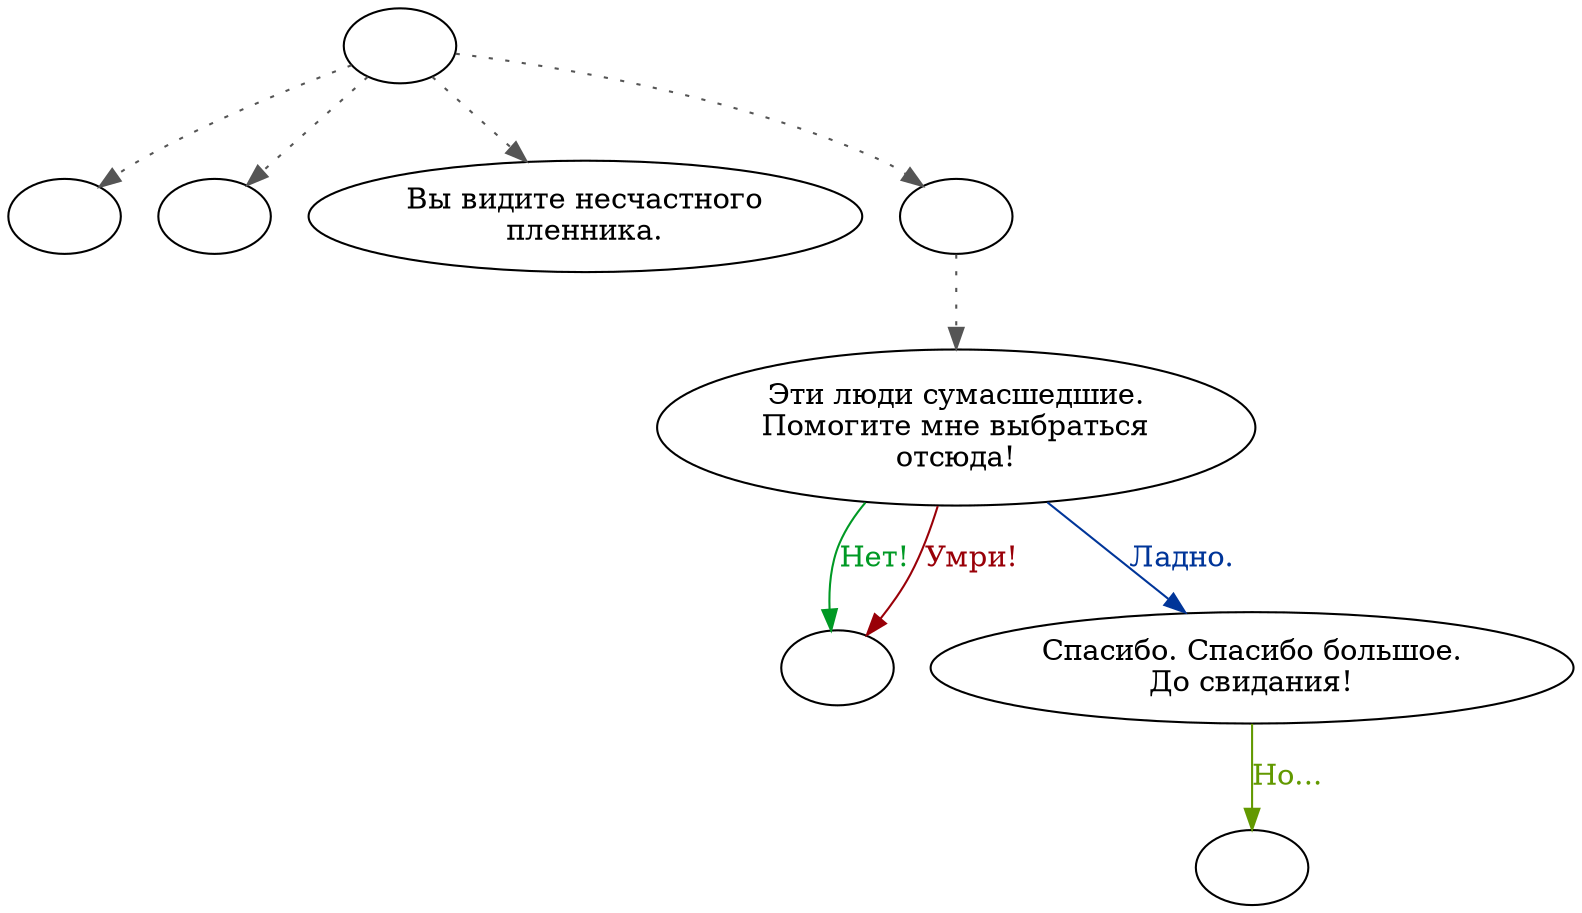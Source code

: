 digraph ripppris {
  "start" [style=filled       fillcolor="#FFFFFF"       color="#000000"]
  "start" -> "critter_p_proc" [style=dotted color="#555555"]
  "start" -> "destroy_p_proc" [style=dotted color="#555555"]
  "start" -> "look_at_p_proc" [style=dotted color="#555555"]
  "start" -> "talk_p_proc" [style=dotted color="#555555"]
  "start" [label=""]
  "critter_p_proc" [style=filled       fillcolor="#FFFFFF"       color="#000000"]
  "critter_p_proc" [label=""]
  "destroy_p_proc" [style=filled       fillcolor="#FFFFFF"       color="#000000"]
  "destroy_p_proc" [label=""]
  "look_at_p_proc" [style=filled       fillcolor="#FFFFFF"       color="#000000"]
  "look_at_p_proc" [label="Вы видите несчастного\nпленника."]
  "talk_p_proc" [style=filled       fillcolor="#FFFFFF"       color="#000000"]
  "talk_p_proc" -> "Prisoner01" [style=dotted color="#555555"]
  "talk_p_proc" [label=""]
  "Prisoner01" [style=filled       fillcolor="#FFFFFF"       color="#000000"]
  "Prisoner01" [label="Эти люди сумасшедшие.\nПомогите мне выбраться\nотсюда!"]
  "Prisoner01" -> "Prisoner02" [label="Нет!" color="#009924" fontcolor="#009924"]
  "Prisoner01" -> "Prisoner02" [label="Умри!" color="#990008" fontcolor="#990008"]
  "Prisoner01" -> "Prisoner03" [label="Ладно." color="#003599" fontcolor="#003599"]
  "Prisoner02" [style=filled       fillcolor="#FFFFFF"       color="#000000"]
  "Prisoner02" [label=""]
  "Prisoner03" [style=filled       fillcolor="#FFFFFF"       color="#000000"]
  "Prisoner03" [label="Спасибо. Спасибо большое.\nДо свидания!"]
  "Prisoner03" -> "PrisonerEnd" [label="Но..." color="#629900" fontcolor="#629900"]
  "PrisonerEnd" [style=filled       fillcolor="#FFFFFF"       color="#000000"]
  "PrisonerEnd" [label=""]
}